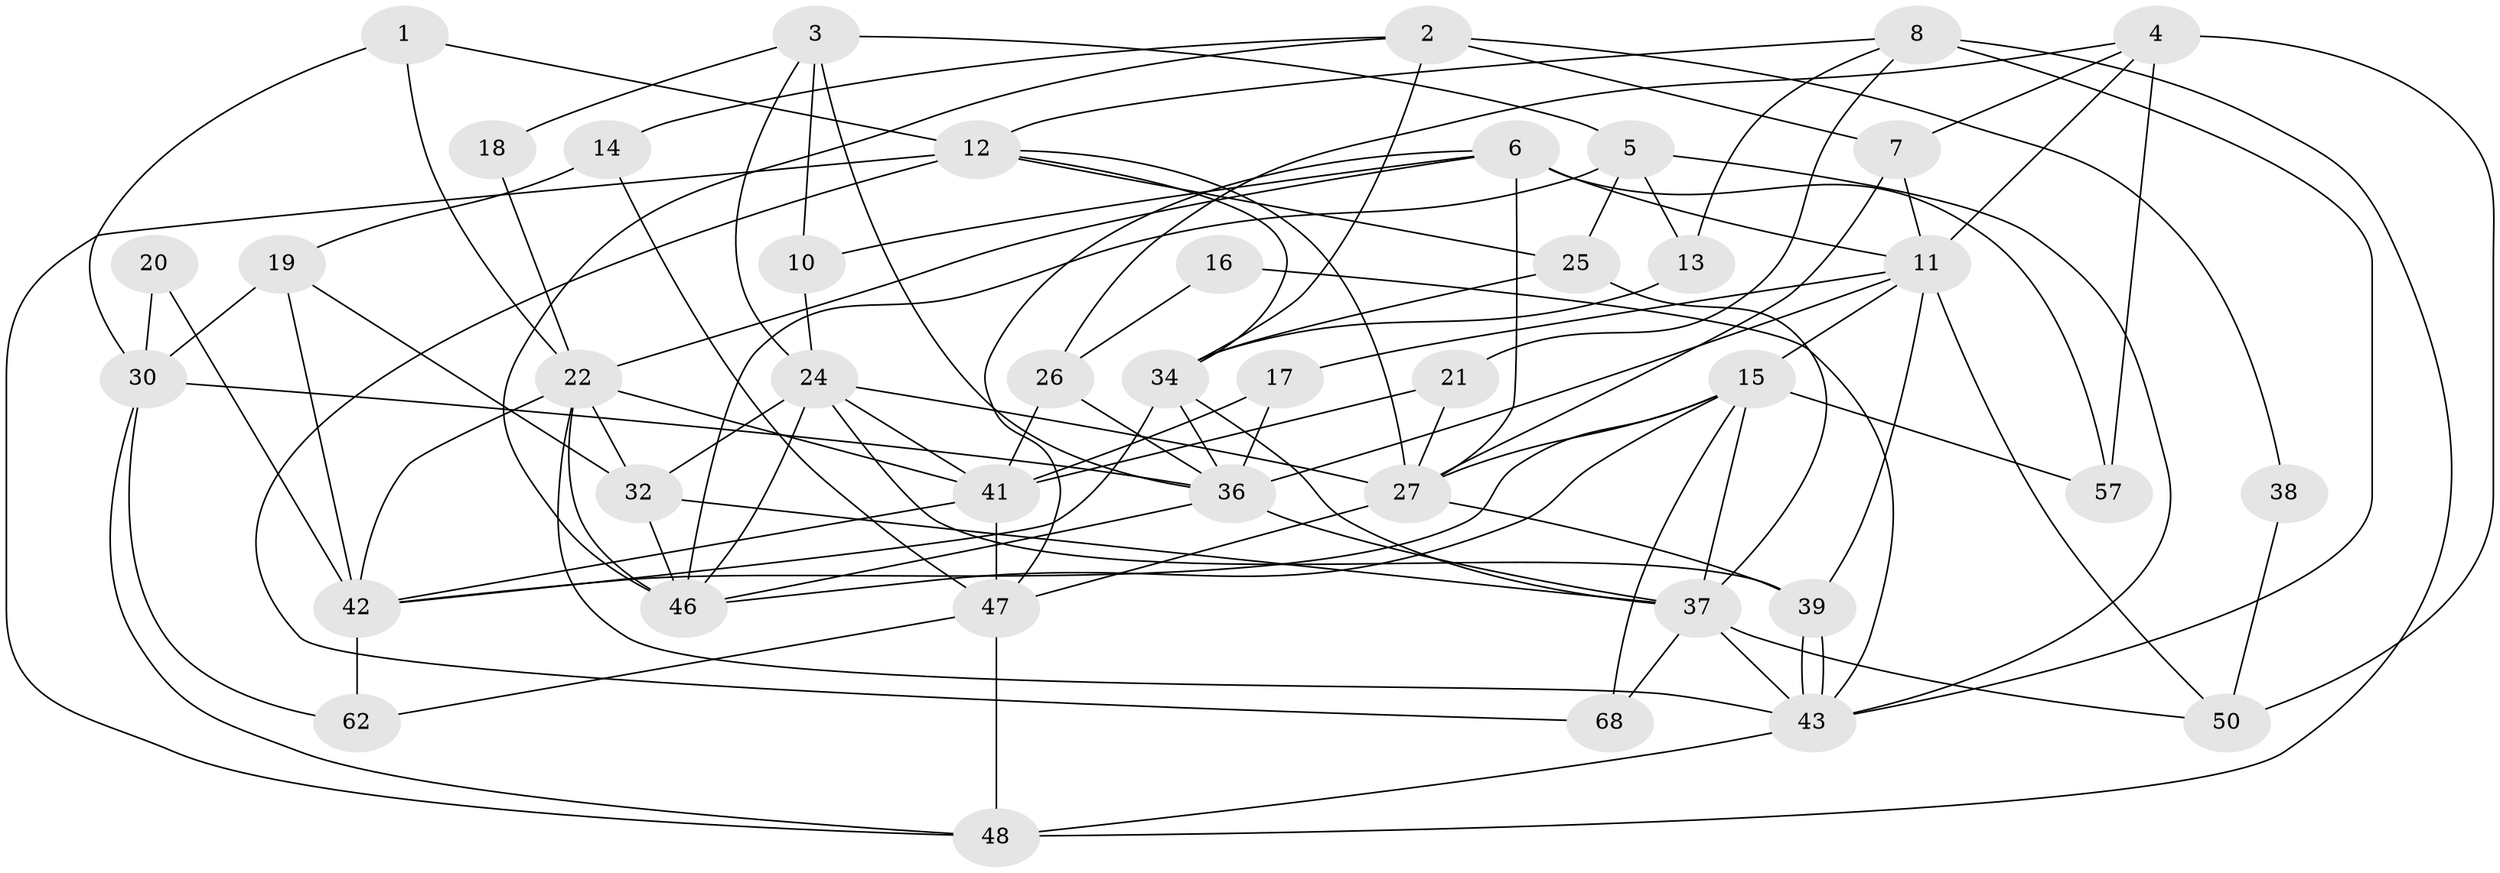 // original degree distribution, {3: 0.23943661971830985, 4: 0.19718309859154928, 2: 0.18309859154929578, 6: 0.1267605633802817, 5: 0.2112676056338028, 8: 0.014084507042253521, 7: 0.028169014084507043}
// Generated by graph-tools (version 1.1) at 2025/41/03/06/25 10:41:55]
// undirected, 42 vertices, 105 edges
graph export_dot {
graph [start="1"]
  node [color=gray90,style=filled];
  1;
  2 [super="+53"];
  3 [super="+35"];
  4 [super="+71"];
  5 [super="+9"];
  6 [super="+28"];
  7 [super="+45"];
  8 [super="+29"];
  10;
  11 [super="+59"];
  12 [super="+55"];
  13;
  14 [super="+67"];
  15 [super="+56"];
  16;
  17 [super="+33"];
  18;
  19 [super="+23"];
  20;
  21 [super="+54"];
  22 [super="+40"];
  24 [super="+44"];
  25 [super="+65"];
  26 [super="+70"];
  27 [super="+31"];
  30 [super="+51"];
  32;
  34 [super="+60"];
  36 [super="+61"];
  37 [super="+69"];
  38;
  39;
  41 [super="+49"];
  42 [super="+58"];
  43 [super="+52"];
  46 [super="+63"];
  47 [super="+66"];
  48 [super="+64"];
  50;
  57;
  62;
  68;
  1 -- 22;
  1 -- 12;
  1 -- 30;
  2 -- 34;
  2 -- 46;
  2 -- 14;
  2 -- 38;
  2 -- 7;
  3 -- 5;
  3 -- 18;
  3 -- 36;
  3 -- 24;
  3 -- 10;
  4 -- 57;
  4 -- 11;
  4 -- 50;
  4 -- 26;
  4 -- 7;
  5 -- 13 [weight=2];
  5 -- 25;
  5 -- 43;
  5 -- 46;
  6 -- 22;
  6 -- 10;
  6 -- 11;
  6 -- 57;
  6 -- 27;
  6 -- 47;
  7 -- 11;
  7 -- 27;
  8 -- 43 [weight=2];
  8 -- 12;
  8 -- 13;
  8 -- 48;
  8 -- 21;
  10 -- 24;
  11 -- 39;
  11 -- 50;
  11 -- 36;
  11 -- 15;
  11 -- 17;
  12 -- 25;
  12 -- 48;
  12 -- 68;
  12 -- 27;
  12 -- 34;
  13 -- 34;
  14 -- 19;
  14 -- 47;
  15 -- 68;
  15 -- 37;
  15 -- 27;
  15 -- 46;
  15 -- 57;
  15 -- 42;
  16 -- 26;
  16 -- 43;
  17 -- 41;
  17 -- 36;
  18 -- 22;
  19 -- 32;
  19 -- 30;
  19 -- 42;
  20 -- 30;
  20 -- 42;
  21 -- 41;
  21 -- 27;
  22 -- 42 [weight=2];
  22 -- 32;
  22 -- 43;
  22 -- 46 [weight=2];
  22 -- 41;
  24 -- 32;
  24 -- 39;
  24 -- 27;
  24 -- 46;
  24 -- 41;
  25 -- 34;
  25 -- 37;
  26 -- 41 [weight=2];
  26 -- 36;
  27 -- 47;
  27 -- 39;
  30 -- 48;
  30 -- 36;
  30 -- 62;
  32 -- 37;
  32 -- 46;
  34 -- 37;
  34 -- 36;
  34 -- 42;
  36 -- 37;
  36 -- 46;
  37 -- 50;
  37 -- 68;
  37 -- 43;
  38 -- 50;
  39 -- 43;
  39 -- 43;
  41 -- 47;
  41 -- 42;
  42 -- 62;
  43 -- 48;
  47 -- 62;
  47 -- 48 [weight=2];
}

